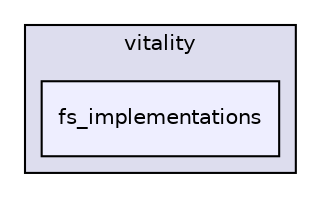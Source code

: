 digraph "libc/vitality/fs_implementations" {
  compound=true
  node [ fontsize="10", fontname="Helvetica"];
  edge [ labelfontsize="10", labelfontname="Helvetica"];
  subgraph clusterdir_23423b050fd890776a6e094b978d172e {
    graph [ bgcolor="#ddddee", pencolor="black", label="vitality" fontname="Helvetica", fontsize="10", URL="dir_23423b050fd890776a6e094b978d172e.html"]
  dir_2204a4b3d47b62a14a2dc3b122711013 [shape=box, label="fs_implementations", style="filled", fillcolor="#eeeeff", pencolor="black", URL="dir_2204a4b3d47b62a14a2dc3b122711013.html"];
  }
}
